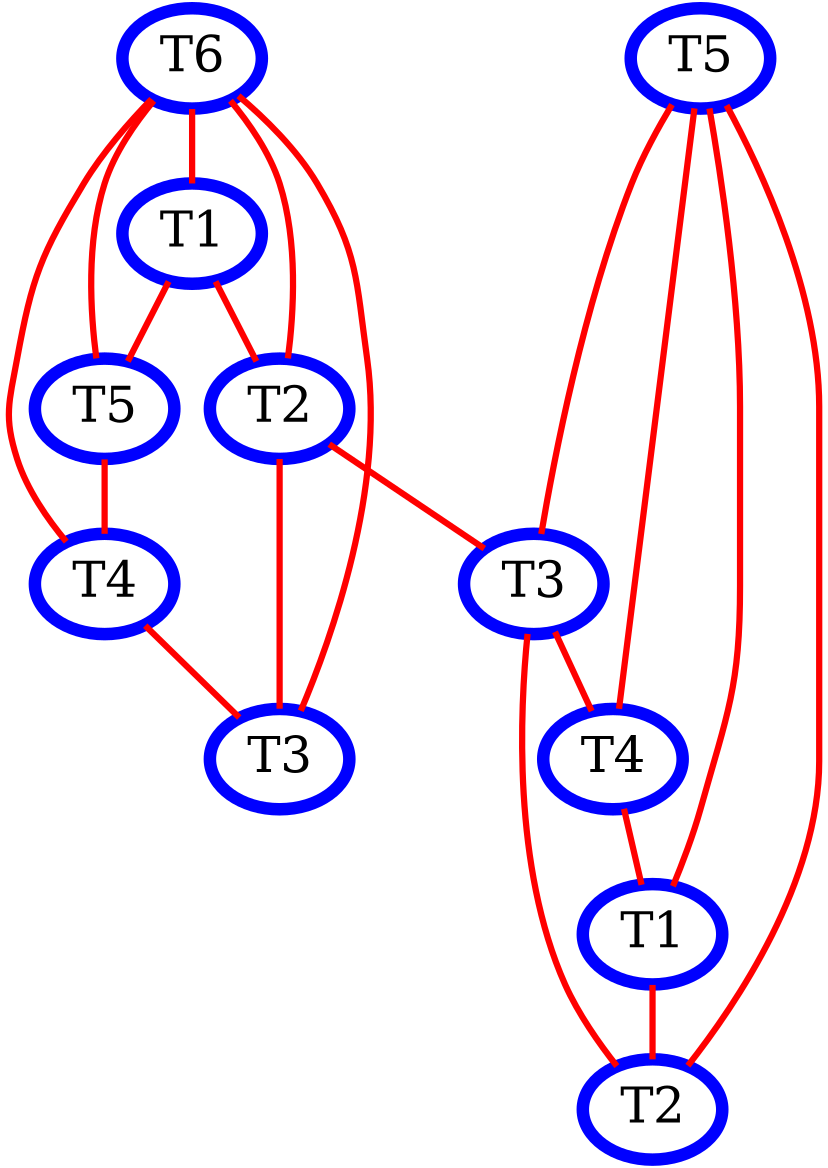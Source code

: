 graph G{

        edge [len=2];
        1--2 [penwidth=3,fontsize=24,color=red]
        1--5 [penwidth=3,fontsize=24,color=red]
        5--4 [penwidth=3,fontsize=24,color=red]
        4--3 [penwidth=3,fontsize=24,color=red]
        2--3 [penwidth=3,fontsize=24,color=red]
        6--1 [penwidth=3,fontsize=24,color=red]
        6--2 [penwidth=3,fontsize=24,color=red]
        6--3 [penwidth=3,fontsize=24,color=red]
        6--4 [penwidth=3,fontsize=24,color=red]
        6--5 [penwidth=3,fontsize=24,color=red]

        edge [len=2];
        10--11 [penwidth=3,fontsize=24,color=red]
        11--12 [penwidth=3,fontsize=24,color=red]
        12--13 [penwidth=3,fontsize=24,color=red]
        13--10 [penwidth=3,fontsize=24,color=red]
        14--10 [penwidth=3,fontsize=24,color=red]
        14--11 [penwidth=3,fontsize=24,color=red]
        14--12 [penwidth=3,fontsize=24,color=red]
        14--13 [penwidth=3,fontsize=24,color=red]

        2--12 [penwidth=3,fontsize=24,color=red]

        {rank=same; 6; 14; }
        1 [label="T1", color=blue, style=bold,penwidth=6,fontsize=24]
        2 [label="T2", color=blue, style=bold,penwidth=6,fontsize=24]
        3 [label="T3", color=blue, style = bold,penwidth=6,fontsize=24]
        4 [label="T4", color=blue, style = bold,penwidth=6,fontsize=24]
        5 [label="T5", color=blue, style = bold,penwidth=6,fontsize=24]
        6 [label="T6", color=blue, style = bold,penwidth=6,fontsize=24]

        10 [label="T1", color=blue, style=bold,penwidth=6,fontsize=24]
        11 [label="T2", color=blue, style=bold,penwidth=6,fontsize=24]
        12 [label="T3", color=blue, style = bold,penwidth=6,fontsize=24]
        13 [label="T4", color=blue, style = bold,penwidth=6,fontsize=24]
        14 [label="T5", color=blue, style = bold,penwidth=6,fontsize=24]

}